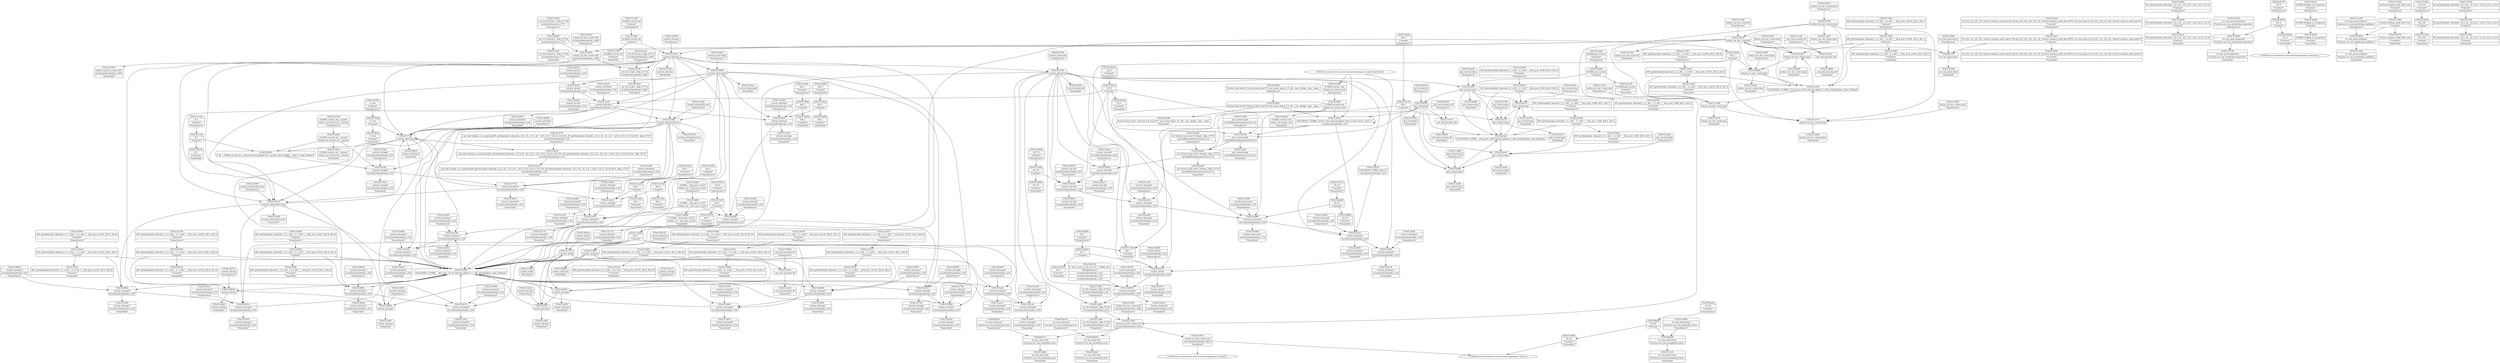 digraph {
	CE0x5118b10 [shape=record,shape=Mrecord,label="{CE0x5118b10|selinux_tun_dev_create:call1|security/selinux/hooks.c,4661|*SummSource*}"]
	CE0x512eb20 [shape=record,shape=Mrecord,label="{CE0x512eb20|get_current:tmp2|*SummSink*}"]
	CE0x51381d0 [shape=record,shape=Mrecord,label="{CE0x51381d0|current_sid:cred|security/selinux/hooks.c,218}"]
	CE0x513ee60 [shape=record,shape=Mrecord,label="{CE0x513ee60|current_sid:tmp22|security/selinux/hooks.c,218|*SummSource*}"]
	CE0x51202b0 [shape=record,shape=Mrecord,label="{CE0x51202b0|0:_i8,_:_GCMR_current_sid.__warned_internal_global_i8_0,_section_.data.unlikely_,_align_1:_elem_0:default:}"]
	CE0x513a890 [shape=record,shape=Mrecord,label="{CE0x513a890|i64_2|*Constant*|*SummSink*}"]
	CE0x5130e10 [shape=record,shape=Mrecord,label="{CE0x5130e10|i8*_getelementptr_inbounds_(_25_x_i8_,_25_x_i8_*_.str3,_i32_0,_i32_0)|*Constant*|*SummSink*}"]
	CE0x511d4e0 [shape=record,shape=Mrecord,label="{CE0x511d4e0|current_sid:tmp2}"]
	CE0x5143570 [shape=record,shape=Mrecord,label="{CE0x5143570|get_current:tmp|*SummSink*}"]
	CE0x51268b0 [shape=record,shape=Mrecord,label="{CE0x51268b0|i32_22|*Constant*|*SummSink*}"]
	CE0x5118880 [shape=record,shape=Mrecord,label="{CE0x5118880|_call_void_mcount()_#3|*SummSink*}"]
	CE0x5158800 [shape=record,shape=Mrecord,label="{CE0x5158800|current_sid:if.end|*SummSink*}"]
	CE0x51391c0 [shape=record,shape=Mrecord,label="{CE0x51391c0|current_sid:tmp14|security/selinux/hooks.c,218|*SummSource*}"]
	"CONST[source:0(mediator),value:2(dynamic)][purpose:{subject}]"
	CE0x513fdb0 [shape=record,shape=Mrecord,label="{CE0x513fdb0|current_sid:sid|security/selinux/hooks.c,220|*SummSource*}"]
	CE0x5138340 [shape=record,shape=Mrecord,label="{CE0x5138340|current_sid:cred|security/selinux/hooks.c,218|*SummSource*}"]
	CE0x511c1f0 [shape=record,shape=Mrecord,label="{CE0x511c1f0|i8_1|*Constant*}"]
	CE0x517b6e0 [shape=record,shape=Mrecord,label="{CE0x517b6e0|i64*_getelementptr_inbounds_(_2_x_i64_,_2_x_i64_*___llvm_gcov_ctr98,_i64_0,_i64_1)|*Constant*|*SummSink*}"]
	CE0x4a180e0 [shape=record,shape=Mrecord,label="{CE0x4a180e0|i32_8|*Constant*|*SummSink*}"]
	CE0x5129c80 [shape=record,shape=Mrecord,label="{CE0x5129c80|selinux_tun_dev_create:tmp2|*SummSource*}"]
	CE0x5138410 [shape=record,shape=Mrecord,label="{CE0x5138410|current_sid:cred|security/selinux/hooks.c,218|*SummSink*}"]
	CE0x6df1110 [shape=record,shape=Mrecord,label="{CE0x6df1110|avc_has_perm:ssid|Function::avc_has_perm&Arg::ssid::}"]
	CE0x5159ae0 [shape=record,shape=Mrecord,label="{CE0x5159ae0|current_sid:do.body|*SummSink*}"]
	CE0x511f460 [shape=record,shape=Mrecord,label="{CE0x511f460|i64_3|*Constant*}"]
	CE0x514a480 [shape=record,shape=Mrecord,label="{CE0x514a480|current_sid:tmp10|security/selinux/hooks.c,218|*SummSource*}"]
	CE0x5122670 [shape=record,shape=Mrecord,label="{CE0x5122670|current_sid:tobool1|security/selinux/hooks.c,218|*SummSink*}"]
	CE0x5125790 [shape=record,shape=Mrecord,label="{CE0x5125790|get_current:tmp1|*SummSource*}"]
	CE0x5139bf0 [shape=record,shape=Mrecord,label="{CE0x5139bf0|current_sid:tmp1|*SummSource*}"]
	CE0x514e480 [shape=record,shape=Mrecord,label="{CE0x514e480|i32_22|*Constant*}"]
	CE0x709a9f0 [shape=record,shape=Mrecord,label="{CE0x709a9f0|i16_49|*Constant*}"]
	CE0x513be90 [shape=record,shape=Mrecord,label="{CE0x513be90|selinux_tun_dev_create:tmp2|*SummSink*}"]
	CE0x5134d00 [shape=record,shape=Mrecord,label="{CE0x5134d00|current_sid:tmp17|security/selinux/hooks.c,218}"]
	CE0x51575e0 [shape=record,shape=Mrecord,label="{CE0x51575e0|current_sid:if.then}"]
	CE0x51198d0 [shape=record,shape=Mrecord,label="{CE0x51198d0|avc_has_perm:requested|Function::avc_has_perm&Arg::requested::}"]
	CE0x5118600 [shape=record,shape=Mrecord,label="{CE0x5118600|_call_void_mcount()_#3|*SummSource*}"]
	CE0x5126f70 [shape=record,shape=Mrecord,label="{CE0x5126f70|current_sid:tmp14|security/selinux/hooks.c,218|*SummSink*}"]
	CE0x51137f0 [shape=record,shape=Mrecord,label="{CE0x51137f0|GLOBAL:current_sid|*Constant*|*SummSink*}"]
	CE0x5113090 [shape=record,shape=Mrecord,label="{CE0x5113090|selinux_tun_dev_create:tmp}"]
	CE0x5157650 [shape=record,shape=Mrecord,label="{CE0x5157650|current_sid:land.lhs.true|*SummSink*}"]
	CE0x5138eb0 [shape=record,shape=Mrecord,label="{CE0x5138eb0|current_sid:tmp13|security/selinux/hooks.c,218|*SummSource*}"]
	CE0x5137fd0 [shape=record,shape=Mrecord,label="{CE0x5137fd0|i32_78|*Constant*}"]
	CE0x5117fd0 [shape=record,shape=Mrecord,label="{CE0x5117fd0|_ret_i32_%tmp24,_!dbg_!27742|security/selinux/hooks.c,220|*SummSource*}"]
	CE0x51270a0 [shape=record,shape=Mrecord,label="{CE0x51270a0|i1_true|*Constant*}"]
	CE0x511a740 [shape=record,shape=Mrecord,label="{CE0x511a740|selinux_tun_dev_create:bb|*SummSink*}"]
	CE0x5118c70 [shape=record,shape=Mrecord,label="{CE0x5118c70|selinux_tun_dev_create:tmp|*SummSink*}"]
	CE0x5119140 [shape=record,shape=Mrecord,label="{CE0x5119140|current_sid:entry}"]
	CE0x5132970 [shape=record,shape=Mrecord,label="{CE0x5132970|current_sid:tmp18|security/selinux/hooks.c,218|*SummSink*}"]
	CE0x5140120 [shape=record,shape=Mrecord,label="{CE0x5140120|0:_i32,_4:_i32,_8:_i32,_12:_i32,_:_CMRE_4,8_|*MultipleSource*|security/selinux/hooks.c,218|security/selinux/hooks.c,218|security/selinux/hooks.c,220}"]
	CE0x5143110 [shape=record,shape=Mrecord,label="{CE0x5143110|i32_1|*Constant*|*SummSink*}"]
	CE0x51192a0 [shape=record,shape=Mrecord,label="{CE0x51192a0|i64_1|*Constant*}"]
	CE0x51224f0 [shape=record,shape=Mrecord,label="{CE0x51224f0|current_sid:tobool1|security/selinux/hooks.c,218|*SummSource*}"]
	CE0x5117a80 [shape=record,shape=Mrecord,label="{CE0x5117a80|selinux_tun_dev_create:bb|*SummSource*}"]
	CE0x51367c0 [shape=record,shape=Mrecord,label="{CE0x51367c0|i64_0|*Constant*|*SummSink*}"]
	CE0x514c440 [shape=record,shape=Mrecord,label="{CE0x514c440|current_sid:tmp11|security/selinux/hooks.c,218|*SummSource*}"]
	CE0x51135e0 [shape=record,shape=Mrecord,label="{CE0x51135e0|selinux_tun_dev_create:tmp|*SummSource*}"]
	CE0x5117ea0 [shape=record,shape=Mrecord,label="{CE0x5117ea0|_call_void_mcount()_#3|*SummSource*}"]
	CE0x5138bf0 [shape=record,shape=Mrecord,label="{CE0x5138bf0|current_sid:tmp15|security/selinux/hooks.c,218}"]
	CE0x511ee40 [shape=record,shape=Mrecord,label="{CE0x511ee40|current_sid:tmp9|security/selinux/hooks.c,218|*SummSource*}"]
	CE0x5143d40 [shape=record,shape=Mrecord,label="{CE0x5143d40|i64*_getelementptr_inbounds_(_2_x_i64_,_2_x_i64_*___llvm_gcov_ctr98,_i64_0,_i64_0)|*Constant*|*SummSource*}"]
	CE0x5126280 [shape=record,shape=Mrecord,label="{CE0x5126280|i8*_getelementptr_inbounds_(_25_x_i8_,_25_x_i8_*_.str3,_i32_0,_i32_0)|*Constant*}"]
	CE0x517ad60 [shape=record,shape=Mrecord,label="{CE0x517ad60|get_current:tmp3|*SummSource*}"]
	CE0x514aa10 [shape=record,shape=Mrecord,label="{CE0x514aa10|get_current:entry|*SummSource*}"]
	CE0x5151af0 [shape=record,shape=Mrecord,label="{CE0x5151af0|_ret_i32_%retval.0,_!dbg_!27728|security/selinux/avc.c,775|*SummSink*}"]
	CE0x518ca70 [shape=record,shape=Mrecord,label="{CE0x518ca70|get_current:tmp}"]
	CE0x511f590 [shape=record,shape=Mrecord,label="{CE0x511f590|i64_3|*Constant*|*SummSource*}"]
	CE0x5147e00 [shape=record,shape=Mrecord,label="{CE0x5147e00|current_sid:do.end|*SummSource*}"]
	CE0x5132bc0 [shape=record,shape=Mrecord,label="{CE0x5132bc0|_call_void_mcount()_#3}"]
	CE0x518cae0 [shape=record,shape=Mrecord,label="{CE0x518cae0|COLLAPSED:_GCMRE___llvm_gcov_ctr98_internal_global_2_x_i64_zeroinitializer:_elem_0:default:}"]
	CE0x5138240 [shape=record,shape=Mrecord,label="{CE0x5138240|COLLAPSED:_GCMRE_current_task_external_global_%struct.task_struct*:_elem_0::|security/selinux/hooks.c,218}"]
	CE0x513a330 [shape=record,shape=Mrecord,label="{CE0x513a330|current_sid:tmp20|security/selinux/hooks.c,218|*SummSource*}"]
	CE0x511aa00 [shape=record,shape=Mrecord,label="{CE0x511aa00|i64*_getelementptr_inbounds_(_2_x_i64_,_2_x_i64_*___llvm_gcov_ctr410,_i64_0,_i64_0)|*Constant*|*SummSink*}"]
	CE0x5151b60 [shape=record,shape=Mrecord,label="{CE0x5151b60|_ret_i32_%retval.0,_!dbg_!27728|security/selinux/avc.c,775|*SummSource*}"]
	CE0x5132ed0 [shape=record,shape=Mrecord,label="{CE0x5132ed0|selinux_tun_dev_create:tmp3|*SummSink*}"]
	CE0x513d340 [shape=record,shape=Mrecord,label="{CE0x513d340|selinux_tun_dev_create:tmp3|*SummSource*}"]
	CE0x512b410 [shape=record,shape=Mrecord,label="{CE0x512b410|current_sid:call|security/selinux/hooks.c,218|*SummSource*}"]
	CE0x515bf80 [shape=record,shape=Mrecord,label="{CE0x515bf80|get_current:tmp3}"]
	CE0x5130da0 [shape=record,shape=Mrecord,label="{CE0x5130da0|i8*_getelementptr_inbounds_(_25_x_i8_,_25_x_i8_*_.str3,_i32_0,_i32_0)|*Constant*|*SummSource*}"]
	CE0x511a3d0 [shape=record,shape=Mrecord,label="{CE0x511a3d0|selinux_tun_dev_create:tmp1|*SummSink*}"]
	CE0x5124aa0 [shape=record,shape=Mrecord,label="{CE0x5124aa0|i64*_getelementptr_inbounds_(_2_x_i64_,_2_x_i64_*___llvm_gcov_ctr98,_i64_0,_i64_1)|*Constant*|*SummSource*}"]
	CE0x513cbc0 [shape=record,shape=Mrecord,label="{CE0x513cbc0|i32_(i32,_i32,_i16,_i32,_%struct.common_audit_data*)*_bitcast_(i32_(i32,_i32,_i16,_i32,_%struct.common_audit_data.495*)*_avc_has_perm_to_i32_(i32,_i32,_i16,_i32,_%struct.common_audit_data*)*)|*Constant*}"]
	CE0x513c8c0 [shape=record,shape=Mrecord,label="{CE0x513c8c0|GLOBAL:current_sid.__warned|Global_var:current_sid.__warned|*SummSink*}"]
	CE0x513b220 [shape=record,shape=Mrecord,label="{CE0x513b220|i32_0|*Constant*|*SummSource*}"]
	CE0x5136610 [shape=record,shape=Mrecord,label="{CE0x5136610|i64_0|*Constant*|*SummSource*}"]
	CE0x5134030 [shape=record,shape=Mrecord,label="{CE0x5134030|current_sid:call4|security/selinux/hooks.c,218}"]
	CE0x511b9b0 [shape=record,shape=Mrecord,label="{CE0x511b9b0|current_sid:tmp12|security/selinux/hooks.c,218|*SummSource*}"]
	CE0x51179d0 [shape=record,shape=Mrecord,label="{CE0x51179d0|i64*_getelementptr_inbounds_(_2_x_i64_,_2_x_i64_*___llvm_gcov_ctr410,_i64_0,_i64_1)|*Constant*|*SummSource*}"]
	CE0x511d080 [shape=record,shape=Mrecord,label="{CE0x511d080|i64*_getelementptr_inbounds_(_2_x_i64_,_2_x_i64_*___llvm_gcov_ctr410,_i64_0,_i64_1)|*Constant*|*SummSink*}"]
	CE0x5145830 [shape=record,shape=Mrecord,label="{CE0x5145830|%struct.task_struct*_(%struct.task_struct**)*_asm_movq_%gs:$_1:P_,$0_,_r,im,_dirflag_,_fpsr_,_flags_}"]
	CE0x5147680 [shape=record,shape=Mrecord,label="{CE0x5147680|current_sid:tmp7|security/selinux/hooks.c,218}"]
	CE0x513a450 [shape=record,shape=Mrecord,label="{CE0x513a450|current_sid:tmp20|security/selinux/hooks.c,218|*SummSink*}"]
	CE0x5120b00 [shape=record,shape=Mrecord,label="{CE0x5120b00|current_sid:do.end|*SummSink*}"]
	CE0x51438f0 [shape=record,shape=Mrecord,label="{CE0x51438f0|GLOBAL:current_task|Global_var:current_task}"]
	CE0x511ec20 [shape=record,shape=Mrecord,label="{CE0x511ec20|i64_5|*Constant*}"]
	CE0x662c750 [shape=record,shape=Mrecord,label="{CE0x662c750|avc_has_perm:entry}"]
	CE0x512b5c0 [shape=record,shape=Mrecord,label="{CE0x512b5c0|i32_0|*Constant*}"]
	CE0x51181e0 [shape=record,shape=Mrecord,label="{CE0x51181e0|selinux_tun_dev_create:bb}"]
	CE0x5144030 [shape=record,shape=Mrecord,label="{CE0x5144030|current_sid:tmp24|security/selinux/hooks.c,220}"]
	CE0x512fcd0 [shape=record,shape=Mrecord,label="{CE0x512fcd0|get_current:tmp4|./arch/x86/include/asm/current.h,14|*SummSink*}"]
	CE0x5131a10 [shape=record,shape=Mrecord,label="{CE0x5131a10|current_sid:tmp2|*SummSource*}"]
	CE0x5144540 [shape=record,shape=Mrecord,label="{CE0x5144540|get_current:bb|*SummSink*}"]
	CE0x5135f90 [shape=record,shape=Mrecord,label="{CE0x5135f90|current_sid:tmp13|security/selinux/hooks.c,218|*SummSink*}"]
	CE0x512ec70 [shape=record,shape=Mrecord,label="{CE0x512ec70|i64_1|*Constant*}"]
	CE0x512a810 [shape=record,shape=Mrecord,label="{CE0x512a810|current_sid:call4|security/selinux/hooks.c,218|*SummSink*}"]
	CE0x5159900 [shape=record,shape=Mrecord,label="{CE0x5159900|current_sid:do.body}"]
	CE0x513d050 [shape=record,shape=Mrecord,label="{CE0x513d050|i64*_getelementptr_inbounds_(_11_x_i64_,_11_x_i64_*___llvm_gcov_ctr125,_i64_0,_i64_6)|*Constant*|*SummSource*}"]
	CE0x514a1f0 [shape=record,shape=Mrecord,label="{CE0x514a1f0|current_sid:tmp9|security/selinux/hooks.c,218|*SummSink*}"]
	CE0x5132aa0 [shape=record,shape=Mrecord,label="{CE0x5132aa0|current_sid:tmp19|security/selinux/hooks.c,218}"]
	CE0x5124ce0 [shape=record,shape=Mrecord,label="{CE0x5124ce0|GLOBAL:lockdep_rcu_suspicious|*Constant*|*SummSource*}"]
	CE0x514ab90 [shape=record,shape=Mrecord,label="{CE0x514ab90|_ret_%struct.task_struct*_%tmp4,_!dbg_!27714|./arch/x86/include/asm/current.h,14|*SummSource*}"]
	CE0x5118340 [shape=record,shape=Mrecord,label="{CE0x5118340|selinux_tun_dev_create:tmp1|*SummSource*}"]
	CE0x5117060 [shape=record,shape=Mrecord,label="{CE0x5117060|%struct.common_audit_data*_null|*Constant*}"]
	CE0x5119e50 [shape=record,shape=Mrecord,label="{CE0x5119e50|i64*_getelementptr_inbounds_(_2_x_i64_,_2_x_i64_*___llvm_gcov_ctr410,_i64_0,_i64_0)|*Constant*}"]
	CE0x5142c30 [shape=record,shape=Mrecord,label="{CE0x5142c30|current_sid:tmp23|security/selinux/hooks.c,218|*SummSink*}"]
	CE0x67d4d50 [shape=record,shape=Mrecord,label="{CE0x67d4d50|avc_has_perm:tsid|Function::avc_has_perm&Arg::tsid::}"]
	CE0x51227a0 [shape=record,shape=Mrecord,label="{CE0x51227a0|i64_4|*Constant*}"]
	CE0x511ba20 [shape=record,shape=Mrecord,label="{CE0x511ba20|current_sid:tmp12|security/selinux/hooks.c,218|*SummSink*}"]
	CE0x5147c60 [shape=record,shape=Mrecord,label="{CE0x5147c60|current_sid:do.end}"]
	CE0x512ac30 [shape=record,shape=Mrecord,label="{CE0x512ac30|GLOBAL:get_current|*Constant*|*SummSink*}"]
	CE0x511c3c0 [shape=record,shape=Mrecord,label="{CE0x511c3c0|i8_1|*Constant*|*SummSource*}"]
	CE0x51507e0 [shape=record,shape=Mrecord,label="{CE0x51507e0|%struct.common_audit_data*_null|*Constant*|*SummSink*}"]
	CE0x511e530 [shape=record,shape=Mrecord,label="{CE0x511e530|i64_4|*Constant*|*SummSink*}"]
	CE0x513f790 [shape=record,shape=Mrecord,label="{CE0x513f790|i1_true|*Constant*|*SummSource*}"]
	CE0x513f9f0 [shape=record,shape=Mrecord,label="{CE0x513f9f0|i64*_getelementptr_inbounds_(_11_x_i64_,_11_x_i64_*___llvm_gcov_ctr125,_i64_0,_i64_8)|*Constant*|*SummSink*}"]
	CE0x5138cd0 [shape=record,shape=Mrecord,label="{CE0x5138cd0|current_sid:tmp15|security/selinux/hooks.c,218|*SummSink*}"]
	CE0x5137e30 [shape=record,shape=Mrecord,label="{CE0x5137e30|i32_218|*Constant*|*SummSink*}"]
	CE0x514e580 [shape=record,shape=Mrecord,label="{CE0x514e580|current_sid:tmp21|security/selinux/hooks.c,218|*SummSink*}"]
	CE0x512b3a0 [shape=record,shape=Mrecord,label="{CE0x512b3a0|current_sid:call|security/selinux/hooks.c,218}"]
	CE0x5138040 [shape=record,shape=Mrecord,label="{CE0x5138040|i32_78|*Constant*|*SummSink*}"]
	CE0x51244d0 [shape=record,shape=Mrecord,label="{CE0x51244d0|GLOBAL:current_sid.__warned|Global_var:current_sid.__warned}"]
	CE0x5143270 [shape=record,shape=Mrecord,label="{CE0x5143270|current_sid:sid|security/selinux/hooks.c,220|*SummSink*}"]
	CE0x5123b60 [shape=record,shape=Mrecord,label="{CE0x5123b60|current_sid:tmp4|security/selinux/hooks.c,218|*SummSource*}"]
	CE0x5146bb0 [shape=record,shape=Mrecord,label="{CE0x5146bb0|i64*_getelementptr_inbounds_(_11_x_i64_,_11_x_i64_*___llvm_gcov_ctr125,_i64_0,_i64_0)|*Constant*}"]
	CE0x511b2c0 [shape=record,shape=Mrecord,label="{CE0x511b2c0|_call_void_mcount()_#3|*SummSink*}"]
	CE0x51459b0 [shape=record,shape=Mrecord,label="{CE0x51459b0|%struct.task_struct*_(%struct.task_struct**)*_asm_movq_%gs:$_1:P_,$0_,_r,im,_dirflag_,_fpsr_,_flags_|*SummSource*}"]
	"CONST[source:0(mediator),value:0(static)][purpose:{operation}]"
	CE0x512aab0 [shape=record,shape=Mrecord,label="{CE0x512aab0|GLOBAL:get_current|*Constant*|*SummSource*}"]
	CE0x5139cc0 [shape=record,shape=Mrecord,label="{CE0x5139cc0|i64*_getelementptr_inbounds_(_11_x_i64_,_11_x_i64_*___llvm_gcov_ctr125,_i64_0,_i64_1)|*Constant*}"]
	CE0x5113530 [shape=record,shape=Mrecord,label="{CE0x5113530|current_sid:entry|*SummSink*}"]
	CE0x5123320 [shape=record,shape=Mrecord,label="{CE0x5123320|current_sid:tmp5|security/selinux/hooks.c,218|*SummSource*}"]
	CE0x5120850 [shape=record,shape=Mrecord,label="{CE0x5120850|current_sid:if.then|*SummSource*}"]
	CE0x5144210 [shape=record,shape=Mrecord,label="{CE0x5144210|current_sid:tmp24|security/selinux/hooks.c,220|*SummSink*}"]
	CE0x5121ea0 [shape=record,shape=Mrecord,label="{CE0x5121ea0|current_sid:tobool|security/selinux/hooks.c,218}"]
	CE0x5133280 [shape=record,shape=Mrecord,label="{CE0x5133280|_ret_i32_%tmp24,_!dbg_!27742|security/selinux/hooks.c,220|*SummSink*}"]
	CE0x512ece0 [shape=record,shape=Mrecord,label="{CE0x512ece0|get_current:tmp1}"]
	CE0x51368f0 [shape=record,shape=Mrecord,label="{CE0x51368f0|GLOBAL:__llvm_gcov_ctr125|Global_var:__llvm_gcov_ctr125}"]
	CE0x5153f80 [shape=record,shape=Mrecord,label="{CE0x5153f80|i16_49|*Constant*|*SummSink*}"]
	CE0x511de70 [shape=record,shape=Mrecord,label="{CE0x511de70|i64*_getelementptr_inbounds_(_11_x_i64_,_11_x_i64_*___llvm_gcov_ctr125,_i64_0,_i64_9)|*Constant*}"]
	CE0x5123a80 [shape=record,shape=Mrecord,label="{CE0x5123a80|i64_3|*Constant*|*SummSink*}"]
	CE0x517add0 [shape=record,shape=Mrecord,label="{CE0x517add0|get_current:tmp3|*SummSink*}"]
	CE0x5152c90 [shape=record,shape=Mrecord,label="{CE0x5152c90|_ret_i32_%call1,_!dbg_!27714|security/selinux/hooks.c,4661}"]
	CE0x5116340 [shape=record,shape=Mrecord,label="{CE0x5116340|selinux_tun_dev_create:entry}"]
	CE0x51350e0 [shape=record,shape=Mrecord,label="{CE0x51350e0|current_sid:tmp17|security/selinux/hooks.c,218|*SummSink*}"]
	CE0x5121710 [shape=record,shape=Mrecord,label="{CE0x5121710|current_sid:tmp5|security/selinux/hooks.c,218|*SummSink*}"]
	CE0x5133c80 [shape=record,shape=Mrecord,label="{CE0x5133c80|current_sid:tmp12|security/selinux/hooks.c,218}"]
	CE0x511ce70 [shape=record,shape=Mrecord,label="{CE0x511ce70|selinux_tun_dev_create:tmp1}"]
	CE0x5136570 [shape=record,shape=Mrecord,label="{CE0x5136570|selinux_tun_dev_create:entry|*SummSource*}"]
	CE0x511ea60 [shape=record,shape=Mrecord,label="{CE0x511ea60|current_sid:land.lhs.true|*SummSource*}"]
	CE0x511e400 [shape=record,shape=Mrecord,label="{CE0x511e400|i64_4|*Constant*|*SummSource*}"]
	CE0x67d4e30 [shape=record,shape=Mrecord,label="{CE0x67d4e30|avc_has_perm:tsid|Function::avc_has_perm&Arg::tsid::|*SummSource*}"]
	CE0x514c110 [shape=record,shape=Mrecord,label="{CE0x514c110|current_sid:tmp10|security/selinux/hooks.c,218|*SummSink*}"]
	CE0x511ef10 [shape=record,shape=Mrecord,label="{CE0x511ef10|current_sid:tmp10|security/selinux/hooks.c,218}"]
	CE0x5136490 [shape=record,shape=Mrecord,label="{CE0x5136490|current_sid:tmp16|security/selinux/hooks.c,218|*SummSource*}"]
	CE0x5139b20 [shape=record,shape=Mrecord,label="{CE0x5139b20|current_sid:tmp1}"]
	CE0x5134440 [shape=record,shape=Mrecord,label="{CE0x5134440|GLOBAL:get_current|*Constant*}"]
	CE0x5115f80 [shape=record,shape=Mrecord,label="{CE0x5115f80|GLOBAL:current_sid|*Constant*}"]
	CE0x5158730 [shape=record,shape=Mrecord,label="{CE0x5158730|current_sid:if.end|*SummSource*}"]
	CE0x511b8a0 [shape=record,shape=Mrecord,label="{CE0x511b8a0|current_sid:tmp11|security/selinux/hooks.c,218|*SummSink*}"]
	CE0x5132190 [shape=record,shape=Mrecord,label="{CE0x5132190|i64*_getelementptr_inbounds_(_11_x_i64_,_11_x_i64_*___llvm_gcov_ctr125,_i64_0,_i64_0)|*Constant*|*SummSource*}"]
	CE0x5123af0 [shape=record,shape=Mrecord,label="{CE0x5123af0|i64_0|*Constant*}"]
	CE0x513bdb0 [shape=record,shape=Mrecord,label="{CE0x513bdb0|i64*_getelementptr_inbounds_(_11_x_i64_,_11_x_i64_*___llvm_gcov_ctr125,_i64_0,_i64_10)|*Constant*|*SummSource*}"]
	CE0x5113240 [shape=record,shape=Mrecord,label="{CE0x5113240|selinux_tun_dev_create:call|security/selinux/hooks.c,4652}"]
	CE0x512ea40 [shape=record,shape=Mrecord,label="{CE0x512ea40|get_current:tmp2}"]
	"CONST[source:0(mediator),value:2(dynamic)][purpose:{object}]"
	CE0x5159a40 [shape=record,shape=Mrecord,label="{CE0x5159a40|current_sid:do.body|*SummSource*}"]
	CE0x5114cb0 [shape=record,shape=Mrecord,label="{CE0x5114cb0|selinux_tun_dev_create:tmp2}"]
	CE0x5119610 [shape=record,shape=Mrecord,label="{CE0x5119610|selinux_tun_dev_create:call|security/selinux/hooks.c,4652|*SummSink*}"]
	CE0x5138c60 [shape=record,shape=Mrecord,label="{CE0x5138c60|current_sid:tmp15|security/selinux/hooks.c,218|*SummSource*}"]
	CE0x5127620 [shape=record,shape=Mrecord,label="{CE0x5127620|current_sid:tmp8|security/selinux/hooks.c,218|*SummSink*}"]
	CE0x513c9f0 [shape=record,shape=Mrecord,label="{CE0x513c9f0|current_sid:tmp8|security/selinux/hooks.c,218}"]
	CE0x514ada0 [shape=record,shape=Mrecord,label="{CE0x514ada0|_ret_%struct.task_struct*_%tmp4,_!dbg_!27714|./arch/x86/include/asm/current.h,14}"]
	CE0x4a18150 [shape=record,shape=Mrecord,label="{CE0x4a18150|i32_8|*Constant*|*SummSource*}"]
	CE0x5123c00 [shape=record,shape=Mrecord,label="{CE0x5123c00|current_sid:tmp4|security/selinux/hooks.c,218|*SummSink*}"]
	CE0x5144670 [shape=record,shape=Mrecord,label="{CE0x5144670|i64*_getelementptr_inbounds_(_2_x_i64_,_2_x_i64_*___llvm_gcov_ctr98,_i64_0,_i64_0)|*Constant*}"]
	CE0x5157570 [shape=record,shape=Mrecord,label="{CE0x5157570|current_sid:bb}"]
	CE0x513b9d0 [shape=record,shape=Mrecord,label="{CE0x513b9d0|i64*_getelementptr_inbounds_(_11_x_i64_,_11_x_i64_*___llvm_gcov_ctr125,_i64_0,_i64_10)|*Constant*}"]
	CE0x5127350 [shape=record,shape=Mrecord,label="{CE0x5127350|selinux_tun_dev_create:call1|security/selinux/hooks.c,4661|*SummSink*}"]
	CE0x513f8c0 [shape=record,shape=Mrecord,label="{CE0x513f8c0|i1_true|*Constant*|*SummSink*}"]
	CE0x5146280 [shape=record,shape=Mrecord,label="{CE0x5146280|current_sid:tmp6|security/selinux/hooks.c,218|*SummSource*}"]
	CE0x51552a0 [shape=record,shape=Mrecord,label="{CE0x51552a0|_ret_i32_%call1,_!dbg_!27714|security/selinux/hooks.c,4661|*SummSink*}"]
	CE0x5127e40 [shape=record,shape=Mrecord,label="{CE0x5127e40|i8*_getelementptr_inbounds_(_45_x_i8_,_45_x_i8_*_.str12,_i32_0,_i32_0)|*Constant*}"]
	CE0x511fa20 [shape=record,shape=Mrecord,label="{CE0x511fa20|current_sid:tobool|security/selinux/hooks.c,218|*SummSource*}"]
	CE0x513c740 [shape=record,shape=Mrecord,label="{CE0x513c740|GLOBAL:current_sid.__warned|Global_var:current_sid.__warned|*SummSource*}"]
	CE0x64f9c20 [shape=record,shape=Mrecord,label="{CE0x64f9c20|avc_has_perm:ssid|Function::avc_has_perm&Arg::ssid::|*SummSource*}"]
	CE0x5124e50 [shape=record,shape=Mrecord,label="{CE0x5124e50|i32_218|*Constant*}"]
	CE0x5127f20 [shape=record,shape=Mrecord,label="{CE0x5127f20|i8*_getelementptr_inbounds_(_45_x_i8_,_45_x_i8_*_.str12,_i32_0,_i32_0)|*Constant*|*SummSink*}"]
	CE0x5125c00 [shape=record,shape=Mrecord,label="{CE0x5125c00|i64*_getelementptr_inbounds_(_2_x_i64_,_2_x_i64_*___llvm_gcov_ctr98,_i64_0,_i64_1)|*Constant*}"]
	CE0x51406f0 [shape=record,shape=Mrecord,label="{CE0x51406f0|_call_void_mcount()_#3|*SummSink*}"]
	CE0x5126730 [shape=record,shape=Mrecord,label="{CE0x5126730|i32_22|*Constant*|*SummSource*}"]
	CE0x5121d40 [shape=record,shape=Mrecord,label="{CE0x5121d40|avc_has_perm:entry|*SummSource*}"]
	CE0x5145a90 [shape=record,shape=Mrecord,label="{CE0x5145a90|%struct.task_struct*_(%struct.task_struct**)*_asm_movq_%gs:$_1:P_,$0_,_r,im,_dirflag_,_fpsr_,_flags_|*SummSink*}"]
	CE0x709aa60 [shape=record,shape=Mrecord,label="{CE0x709aa60|avc_has_perm:tclass|Function::avc_has_perm&Arg::tclass::}"]
	CE0x5136000 [shape=record,shape=Mrecord,label="{CE0x5136000|current_sid:tmp13|security/selinux/hooks.c,218}"]
	CE0x513b3a0 [shape=record,shape=Mrecord,label="{CE0x513b3a0|i32_0|*Constant*|*SummSink*}"]
	CE0x512eab0 [shape=record,shape=Mrecord,label="{CE0x512eab0|get_current:tmp2|*SummSource*}"]
	CE0x5127720 [shape=record,shape=Mrecord,label="{CE0x5127720|current_sid:tobool1|security/selinux/hooks.c,218}"]
	CE0x5147790 [shape=record,shape=Mrecord,label="{CE0x5147790|current_sid:tmp7|security/selinux/hooks.c,218|*SummSource*}"]
	CE0x51274b0 [shape=record,shape=Mrecord,label="{CE0x51274b0|current_sid:tmp8|security/selinux/hooks.c,218|*SummSource*}"]
	CE0x5135cf0 [shape=record,shape=Mrecord,label="{CE0x5135cf0|i64*_getelementptr_inbounds_(_11_x_i64_,_11_x_i64_*___llvm_gcov_ctr125,_i64_0,_i64_6)|*Constant*|*SummSink*}"]
	CE0x511c0c0 [shape=record,shape=Mrecord,label="{CE0x511c0c0|current_sid:tmp16|security/selinux/hooks.c,218|*SummSink*}"]
	CE0x51380b0 [shape=record,shape=Mrecord,label="{CE0x51380b0|i32_78|*Constant*|*SummSource*}"]
	CE0x5119980 [shape=record,shape=Mrecord,label="{CE0x5119980|avc_has_perm:tclass|Function::avc_has_perm&Arg::tclass::|*SummSource*}"]
	CE0x5136980 [shape=record,shape=Mrecord,label="{CE0x5136980|GLOBAL:__llvm_gcov_ctr125|Global_var:__llvm_gcov_ctr125|*SummSink*}"]
	CE0x517b7d0 [shape=record,shape=Mrecord,label="{CE0x517b7d0|get_current:tmp4|./arch/x86/include/asm/current.h,14|*SummSource*}"]
	CE0x4a18070 [shape=record,shape=Mrecord,label="{CE0x4a18070|i32_8|*Constant*}"]
	CE0x5125370 [shape=record,shape=Mrecord,label="{CE0x5125370|get_current:tmp1|*SummSink*}"]
	CE0x51342c0 [shape=record,shape=Mrecord,label="{CE0x51342c0|current_sid:call4|security/selinux/hooks.c,218|*SummSource*}"]
	CE0x51439f0 [shape=record,shape=Mrecord,label="{CE0x51439f0|GLOBAL:current_task|Global_var:current_task|*SummSource*}"]
	CE0x514ae40 [shape=record,shape=Mrecord,label="{CE0x514ae40|_ret_%struct.task_struct*_%tmp4,_!dbg_!27714|./arch/x86/include/asm/current.h,14|*SummSink*}"]
	CE0x511b0c0 [shape=record,shape=Mrecord,label="{CE0x511b0c0|_call_void_mcount()_#3}"]
	CE0x5120c10 [shape=record,shape=Mrecord,label="{CE0x5120c10|current_sid:land.lhs.true2}"]
	"CONST[source:2(external),value:2(dynamic)][purpose:{subject}][SrcIdx:0]"
	CE0x5139010 [shape=record,shape=Mrecord,label="{CE0x5139010|current_sid:tmp14|security/selinux/hooks.c,218}"]
	CE0x5142da0 [shape=record,shape=Mrecord,label="{CE0x5142da0|i32_1|*Constant*}"]
	CE0x5125510 [shape=record,shape=Mrecord,label="{CE0x5125510|current_sid:tmp|*SummSource*}"]
	CE0x5156430 [shape=record,shape=Mrecord,label="{CE0x5156430|current_sid:bb|*SummSource*}"]
	CE0x5143350 [shape=record,shape=Mrecord,label="{CE0x5143350|current_sid:sid|security/selinux/hooks.c,220}"]
	CE0x5144120 [shape=record,shape=Mrecord,label="{CE0x5144120|current_sid:tmp24|security/selinux/hooks.c,220|*SummSource*}"]
	CE0x512adc0 [shape=record,shape=Mrecord,label="{CE0x512adc0|get_current:entry}"]
	CE0x5112dd0 [shape=record,shape=Mrecord,label="{CE0x5112dd0|GLOBAL:__llvm_gcov_ctr125|Global_var:__llvm_gcov_ctr125|*SummSource*}"]
	CE0x5135070 [shape=record,shape=Mrecord,label="{CE0x5135070|current_sid:tmp17|security/selinux/hooks.c,218|*SummSource*}"]
	CE0x511ed30 [shape=record,shape=Mrecord,label="{CE0x511ed30|current_sid:tmp9|security/selinux/hooks.c,218}"]
	CE0x511add0 [shape=record,shape=Mrecord,label="{CE0x511add0|current_sid:tmp|*SummSink*}"]
	CE0x51186b0 [shape=record,shape=Mrecord,label="{CE0x51186b0|avc_has_perm:ssid|Function::avc_has_perm&Arg::ssid::|*SummSink*}"]
	CE0x5122910 [shape=record,shape=Mrecord,label="{CE0x5122910|i32_(i32,_i32,_i16,_i32,_%struct.common_audit_data*)*_bitcast_(i32_(i32,_i32,_i16,_i32,_%struct.common_audit_data.495*)*_avc_has_perm_to_i32_(i32,_i32,_i16,_i32,_%struct.common_audit_data*)*)|*Constant*|*SummSink*}"]
	CE0x5113950 [shape=record,shape=Mrecord,label="{CE0x5113950|i64*_getelementptr_inbounds_(_2_x_i64_,_2_x_i64_*___llvm_gcov_ctr410,_i64_0,_i64_1)|*Constant*}"]
	CE0x5117140 [shape=record,shape=Mrecord,label="{CE0x5117140|avc_has_perm:requested|Function::avc_has_perm&Arg::requested::|*SummSink*}"]
	CE0x5136270 [shape=record,shape=Mrecord,label="{CE0x5136270|current_sid:tmp16|security/selinux/hooks.c,218}"]
	CE0x5113320 [shape=record,shape=Mrecord,label="{CE0x5113320|GLOBAL:current_sid|*Constant*|*SummSource*}"]
	CE0x513e8f0 [shape=record,shape=Mrecord,label="{CE0x513e8f0|current_sid:security|security/selinux/hooks.c,218|*SummSource*}"]
	CE0x5125930 [shape=record,shape=Mrecord,label="{CE0x5125930|selinux_tun_dev_create:call1|security/selinux/hooks.c,4661}"]
	CE0x518c0e0 [shape=record,shape=Mrecord,label="{CE0x518c0e0|i64*_getelementptr_inbounds_(_2_x_i64_,_2_x_i64_*___llvm_gcov_ctr98,_i64_0,_i64_0)|*Constant*|*SummSink*}"]
	CE0x512b290 [shape=record,shape=Mrecord,label="{CE0x512b290|current_sid:entry|*SummSource*}"]
	CE0x51327f0 [shape=record,shape=Mrecord,label="{CE0x51327f0|current_sid:tmp18|security/selinux/hooks.c,218|*SummSource*}"]
	CE0x5124bb0 [shape=record,shape=Mrecord,label="{CE0x5124bb0|GLOBAL:lockdep_rcu_suspicious|*Constant*}"]
	CE0x5140790 [shape=record,shape=Mrecord,label="{CE0x5140790|get_current:tmp4|./arch/x86/include/asm/current.h,14}"]
	CE0x5146210 [shape=record,shape=Mrecord,label="{CE0x5146210|current_sid:tmp6|security/selinux/hooks.c,218}"]
	CE0x51208c0 [shape=record,shape=Mrecord,label="{CE0x51208c0|current_sid:if.then|*SummSink*}"]
	CE0x513a150 [shape=record,shape=Mrecord,label="{CE0x513a150|i64*_getelementptr_inbounds_(_11_x_i64_,_11_x_i64_*___llvm_gcov_ctr125,_i64_0,_i64_10)|*Constant*|*SummSink*}"]
	CE0x5133060 [shape=record,shape=Mrecord,label="{CE0x5133060|current_sid:land.lhs.true}"]
	CE0x514e350 [shape=record,shape=Mrecord,label="{CE0x514e350|current_sid:tmp21|security/selinux/hooks.c,218|*SummSource*}"]
	CE0x5123f40 [shape=record,shape=Mrecord,label="{CE0x5123f40|current_sid:tmp1|*SummSink*}"]
	CE0x5127860 [shape=record,shape=Mrecord,label="{CE0x5127860|avc_has_perm:entry|*SummSink*}"]
	CE0x513ece0 [shape=record,shape=Mrecord,label="{CE0x513ece0|current_sid:tmp22|security/selinux/hooks.c,218}"]
	CE0x51508e0 [shape=record,shape=Mrecord,label="{CE0x51508e0|_ret_i32_%retval.0,_!dbg_!27728|security/selinux/avc.c,775}"]
	CE0x5131d20 [shape=record,shape=Mrecord,label="{CE0x5131d20|current_sid:tmp3|*SummSource*}"]
	CE0x513f2f0 [shape=record,shape=Mrecord,label="{CE0x513f2f0|current_sid:tmp23|security/selinux/hooks.c,218|*SummSource*}"]
	CE0x67d4dc0 [shape=record,shape=Mrecord,label="{CE0x67d4dc0|avc_has_perm:tsid|Function::avc_has_perm&Arg::tsid::|*SummSink*}"]
	CE0x511bb30 [shape=record,shape=Mrecord,label="{CE0x511bb30|i64*_getelementptr_inbounds_(_11_x_i64_,_11_x_i64_*___llvm_gcov_ctr125,_i64_0,_i64_6)|*Constant*}"]
	CE0x512b480 [shape=record,shape=Mrecord,label="{CE0x512b480|current_sid:call|security/selinux/hooks.c,218|*SummSink*}"]
	CE0x51405f0 [shape=record,shape=Mrecord,label="{CE0x51405f0|_call_void_mcount()_#3|*SummSource*}"]
	CE0x513e990 [shape=record,shape=Mrecord,label="{CE0x513e990|current_sid:security|security/selinux/hooks.c,218|*SummSink*}"]
	CE0x5146a20 [shape=record,shape=Mrecord,label="{CE0x5146a20|i64*_getelementptr_inbounds_(_11_x_i64_,_11_x_i64_*___llvm_gcov_ctr125,_i64_0,_i64_0)|*Constant*|*SummSink*}"]
	CE0x5127eb0 [shape=record,shape=Mrecord,label="{CE0x5127eb0|i8*_getelementptr_inbounds_(_45_x_i8_,_45_x_i8_*_.str12,_i32_0,_i32_0)|*Constant*|*SummSource*}"]
	CE0x5151a80 [shape=record,shape=Mrecord,label="{CE0x5151a80|avc_has_perm:auditdata|Function::avc_has_perm&Arg::auditdata::|*SummSource*}"]
	CE0x511ad60 [shape=record,shape=Mrecord,label="{CE0x511ad60|i64_1|*Constant*}"]
	CE0x5134c90 [shape=record,shape=Mrecord,label="{CE0x5134c90|i64*_getelementptr_inbounds_(_11_x_i64_,_11_x_i64_*___llvm_gcov_ctr125,_i64_0,_i64_9)|*Constant*|*SummSink*}"]
	CE0x511f520 [shape=record,shape=Mrecord,label="{CE0x511f520|current_sid:tmp4|security/selinux/hooks.c,218}"]
	CE0x511c840 [shape=record,shape=Mrecord,label="{CE0x511c840|current_sid:if.end}"]
	CE0x709aad0 [shape=record,shape=Mrecord,label="{CE0x709aad0|i16_49|*Constant*|*SummSource*}"]
	CE0x5113690 [shape=record,shape=Mrecord,label="{CE0x5113690|current_sid:bb|*SummSink*}"]
	CE0x511eda0 [shape=record,shape=Mrecord,label="{CE0x511eda0|i64_5|*Constant*|*SummSink*}"]
	CE0x5122150 [shape=record,shape=Mrecord,label="{CE0x5122150|_call_void_lockdep_rcu_suspicious(i8*_getelementptr_inbounds_(_25_x_i8_,_25_x_i8_*_.str3,_i32_0,_i32_0),_i32_218,_i8*_getelementptr_inbounds_(_45_x_i8_,_45_x_i8_*_.str12,_i32_0,_i32_0))_#10,_!dbg_!27727|security/selinux/hooks.c,218|*SummSource*}"]
	CE0x511afb0 [shape=record,shape=Mrecord,label="{CE0x511afb0|current_sid:tmp3|*SummSink*}"]
	CE0x5150950 [shape=record,shape=Mrecord,label="{CE0x5150950|avc_has_perm:auditdata|Function::avc_has_perm&Arg::auditdata::}"]
	CE0x514ab00 [shape=record,shape=Mrecord,label="{CE0x514ab00|get_current:entry|*SummSink*}"]
	CE0x513bb00 [shape=record,shape=Mrecord,label="{CE0x513bb00|current_sid:tmp19|security/selinux/hooks.c,218|*SummSource*}"]
	CE0x5126150 [shape=record,shape=Mrecord,label="{CE0x5126150|i8_1|*Constant*|*SummSink*}"]
	CE0x51320a0 [shape=record,shape=Mrecord,label="{CE0x51320a0|current_sid:land.lhs.true2|*SummSink*}"]
	CE0x513a820 [shape=record,shape=Mrecord,label="{CE0x513a820|i64_2|*Constant*|*SummSource*}"]
	CE0x5131b70 [shape=record,shape=Mrecord,label="{CE0x5131b70|current_sid:tmp3}"]
	CE0x5151bd0 [shape=record,shape=Mrecord,label="{CE0x5151bd0|avc_has_perm:auditdata|Function::avc_has_perm&Arg::auditdata::|*SummSink*}"]
	CE0x514c240 [shape=record,shape=Mrecord,label="{CE0x514c240|current_sid:tmp11|security/selinux/hooks.c,218}"]
	CE0x513efd0 [shape=record,shape=Mrecord,label="{CE0x513efd0|current_sid:tmp23|security/selinux/hooks.c,218}"]
	CE0x5146b10 [shape=record,shape=Mrecord,label="{CE0x5146b10|current_sid:tmp}"]
	CE0x5125580 [shape=record,shape=Mrecord,label="{CE0x5125580|COLLAPSED:_GCMRE___llvm_gcov_ctr125_internal_global_11_x_i64_zeroinitializer:_elem_0:default:}"]
	CE0x5132600 [shape=record,shape=Mrecord,label="{CE0x5132600|current_sid:tmp18|security/selinux/hooks.c,218}"]
	CE0x5119ae0 [shape=record,shape=Mrecord,label="{CE0x5119ae0|i64_1|*Constant*|*SummSource*}"]
	CE0x511a530 [shape=record,shape=Mrecord,label="{CE0x511a530|COLLAPSED:_GCMRE___llvm_gcov_ctr410_internal_global_2_x_i64_zeroinitializer:_elem_0:default:}"]
	CE0x514e1d0 [shape=record,shape=Mrecord,label="{CE0x514e1d0|current_sid:tmp21|security/selinux/hooks.c,218}"]
	CE0x511d470 [shape=record,shape=Mrecord,label="{CE0x511d470|current_sid:tmp2|*SummSink*}"]
	CE0x5138a40 [shape=record,shape=Mrecord,label="{CE0x5138a40|i64*_getelementptr_inbounds_(_11_x_i64_,_11_x_i64_*___llvm_gcov_ctr125,_i64_0,_i64_8)|*Constant*}"]
	CE0x5117450 [shape=record,shape=Mrecord,label="{CE0x5117450|i64_1|*Constant*|*SummSink*}"]
	CE0x5143a80 [shape=record,shape=Mrecord,label="{CE0x5143a80|GLOBAL:current_task|Global_var:current_task|*SummSink*}"]
	CE0x51220e0 [shape=record,shape=Mrecord,label="{CE0x51220e0|_call_void_lockdep_rcu_suspicious(i8*_getelementptr_inbounds_(_25_x_i8_,_25_x_i8_*_.str3,_i32_0,_i32_0),_i32_218,_i8*_getelementptr_inbounds_(_45_x_i8_,_45_x_i8_*_.str12,_i32_0,_i32_0))_#10,_!dbg_!27727|security/selinux/hooks.c,218}"]
	CE0x5126a70 [shape=record,shape=Mrecord,label="{CE0x5126a70|COLLAPSED:_CMRE:_elem_0::|security/selinux/hooks.c,218}"]
	CE0x5124120 [shape=record,shape=Mrecord,label="{CE0x5124120|i64*_getelementptr_inbounds_(_11_x_i64_,_11_x_i64_*___llvm_gcov_ctr125,_i64_0,_i64_1)|*Constant*|*SummSource*}"]
	CE0x51243a0 [shape=record,shape=Mrecord,label="{CE0x51243a0|current_sid:tmp7|security/selinux/hooks.c,218|*SummSink*}"]
	CE0x5132000 [shape=record,shape=Mrecord,label="{CE0x5132000|current_sid:land.lhs.true2|*SummSource*}"]
	CE0x518cc80 [shape=record,shape=Mrecord,label="{CE0x518cc80|get_current:tmp|*SummSource*}"]
	CE0x51443c0 [shape=record,shape=Mrecord,label="{CE0x51443c0|get_current:bb|*SummSource*}"]
	CE0x51221c0 [shape=record,shape=Mrecord,label="{CE0x51221c0|_call_void_lockdep_rcu_suspicious(i8*_getelementptr_inbounds_(_25_x_i8_,_25_x_i8_*_.str3,_i32_0,_i32_0),_i32_218,_i8*_getelementptr_inbounds_(_45_x_i8_,_45_x_i8_*_.str12,_i32_0,_i32_0))_#10,_!dbg_!27727|security/selinux/hooks.c,218|*SummSink*}"]
	CE0x511e070 [shape=record,shape=Mrecord,label="{CE0x511e070|i64*_getelementptr_inbounds_(_11_x_i64_,_11_x_i64_*___llvm_gcov_ctr125,_i64_0,_i64_9)|*Constant*|*SummSource*}"]
	CE0x5147500 [shape=record,shape=Mrecord,label="{CE0x5147500|current_sid:tmp6|security/selinux/hooks.c,218|*SummSink*}"]
	CE0x51170d0 [shape=record,shape=Mrecord,label="{CE0x51170d0|%struct.common_audit_data*_null|*Constant*|*SummSource*}"]
	CE0x513f0d0 [shape=record,shape=Mrecord,label="{CE0x513f0d0|current_sid:tmp22|security/selinux/hooks.c,218|*SummSink*}"]
	CE0x513a1c0 [shape=record,shape=Mrecord,label="{CE0x513a1c0|current_sid:tmp19|security/selinux/hooks.c,218|*SummSink*}"]
	CE0x51551e0 [shape=record,shape=Mrecord,label="{CE0x51551e0|_ret_i32_%call1,_!dbg_!27714|security/selinux/hooks.c,4661|*SummSource*}"]
	CE0x5129a80 [shape=record,shape=Mrecord,label="{CE0x5129a80|i64*_getelementptr_inbounds_(_11_x_i64_,_11_x_i64_*___llvm_gcov_ctr125,_i64_0,_i64_8)|*Constant*|*SummSource*}"]
	CE0x511d290 [shape=record,shape=Mrecord,label="{CE0x511d290|i64*_getelementptr_inbounds_(_11_x_i64_,_11_x_i64_*___llvm_gcov_ctr125,_i64_0,_i64_1)|*Constant*|*SummSink*}"]
	CE0x511fb30 [shape=record,shape=Mrecord,label="{CE0x511fb30|current_sid:tobool|security/selinux/hooks.c,218|*SummSink*}"]
	CE0x5125f80 [shape=record,shape=Mrecord,label="{CE0x5125f80|selinux_tun_dev_create:call|security/selinux/hooks.c,4652|*SummSource*}"]
	CE0x511ec90 [shape=record,shape=Mrecord,label="{CE0x511ec90|i64_5|*Constant*|*SummSource*}"]
	CE0x5113cc0 [shape=record,shape=Mrecord,label="{CE0x5113cc0|avc_has_perm:tclass|Function::avc_has_perm&Arg::tclass::|*SummSink*}"]
	CE0x513cb50 [shape=record,shape=Mrecord,label="{CE0x513cb50|i32_(i32,_i32,_i16,_i32,_%struct.common_audit_data*)*_bitcast_(i32_(i32,_i32,_i16,_i32,_%struct.common_audit_data.495*)*_avc_has_perm_to_i32_(i32,_i32,_i16,_i32,_%struct.common_audit_data*)*)|*Constant*|*SummSource*}"]
	CE0x51403b0 [shape=record,shape=Mrecord,label="{CE0x51403b0|get_current:bb}"]
	CE0x511fac0 [shape=record,shape=Mrecord,label="{CE0x511fac0|i64_2|*Constant*}"]
	CE0x5139490 [shape=record,shape=Mrecord,label="{CE0x5139490|selinux_tun_dev_create:tmp3}"]
	CE0x511a950 [shape=record,shape=Mrecord,label="{CE0x511a950|_ret_i32_%tmp24,_!dbg_!27742|security/selinux/hooks.c,220}"]
	CE0x5142f90 [shape=record,shape=Mrecord,label="{CE0x5142f90|i32_1|*Constant*|*SummSource*}"]
	CE0x5137a80 [shape=record,shape=Mrecord,label="{CE0x5137a80|i32_218|*Constant*|*SummSource*}"]
	CE0x513e880 [shape=record,shape=Mrecord,label="{CE0x513e880|current_sid:security|security/selinux/hooks.c,218}"]
	CE0x5119a30 [shape=record,shape=Mrecord,label="{CE0x5119a30|avc_has_perm:requested|Function::avc_has_perm&Arg::requested::|*SummSource*}"]
	CE0x5117500 [shape=record,shape=Mrecord,label="{CE0x5117500|i64*_getelementptr_inbounds_(_2_x_i64_,_2_x_i64_*___llvm_gcov_ctr410,_i64_0,_i64_0)|*Constant*|*SummSource*}"]
	CE0x517ae70 [shape=record,shape=Mrecord,label="{CE0x517ae70|_call_void_mcount()_#3}"]
	CE0x511cd10 [shape=record,shape=Mrecord,label="{CE0x511cd10|selinux_tun_dev_create:entry|*SummSink*}"]
	CE0x513a900 [shape=record,shape=Mrecord,label="{CE0x513a900|current_sid:tmp5|security/selinux/hooks.c,218}"]
	CE0x513a230 [shape=record,shape=Mrecord,label="{CE0x513a230|current_sid:tmp20|security/selinux/hooks.c,218}"]
	CE0x5124d50 [shape=record,shape=Mrecord,label="{CE0x5124d50|GLOBAL:lockdep_rcu_suspicious|*Constant*|*SummSink*}"]
	CE0x517b7d0 -> CE0x5140790
	CE0x51575e0 -> CE0x5125580
	CE0x5133060 -> CE0x5133c80
	CE0x5125930 -> CE0x5127350
	CE0x511f520 -> CE0x513a900
	CE0x5119a30 -> CE0x51198d0
	CE0x511ad60 -> CE0x5132600
	CE0x5113950 -> CE0x511a530
	CE0x5125c00 -> CE0x512ea40
	CE0x51181e0 -> CE0x5139490
	CE0x51438f0 -> CE0x5143a80
	CE0x5145830 -> CE0x5138240
	CE0x513c740 -> CE0x51244d0
	CE0x51181e0 -> CE0x662c750
	CE0x5132600 -> CE0x5125580
	CE0x511ce70 -> CE0x511a3d0
	CE0x5117a80 -> CE0x51181e0
	CE0x5142da0 -> CE0x5143110
	CE0x51181e0 -> CE0x5114cb0
	CE0x5133060 -> CE0x5157650
	CE0x5134440 -> CE0x512ac30
	CE0x513a230 -> CE0x513a450
	CE0x5125580 -> CE0x5146210
	CE0x5118b10 -> CE0x5125930
	CE0x4a18070 -> CE0x4a180e0
	CE0x51508e0 -> CE0x5125930
	CE0x5129c80 -> CE0x5114cb0
	CE0x5158730 -> CE0x511c840
	CE0x51244d0 -> CE0x513c8c0
	CE0x51575e0 -> CE0x51220e0
	CE0x511b9b0 -> CE0x5133c80
	CE0x511ed30 -> CE0x511ef10
	CE0x5123af0 -> CE0x511ef10
	CE0x5119140 -> CE0x5120c10
	CE0x512b5c0 -> CE0x5121ea0
	CE0x5133060 -> CE0x5125580
	CE0x5147e00 -> CE0x5147c60
	CE0x51227a0 -> CE0x511ed30
	CE0x51244d0 -> CE0x51202b0
	CE0x513c9f0 -> CE0x5127720
	CE0x5139cc0 -> CE0x511d4e0
	CE0x511de70 -> CE0x5134c90
	CE0x5132600 -> CE0x5132970
	CE0x5159900 -> CE0x5147680
	CE0x5147680 -> CE0x51243a0
	CE0x511f520 -> CE0x5123c00
	CE0x51575e0 -> CE0x51208c0
	CE0x51575e0 -> CE0x5136270
	CE0x512b410 -> CE0x512b3a0
	CE0x5143350 -> CE0x5144030
	CE0x511c840 -> CE0x5125580
	CE0x511de70 -> CE0x5134d00
	CE0x5139b20 -> CE0x5123f40
	CE0x51181e0 -> CE0x5125930
	CE0x5121ea0 -> CE0x511fb30
	CE0x51181e0 -> CE0x5113240
	CE0x511c840 -> CE0x5134d00
	"CONST[source:2(external),value:2(dynamic)][purpose:{subject}][SrcIdx:0]" -> CE0x51439f0
	CE0x511c840 -> CE0x5158800
	CE0x5138340 -> CE0x51381d0
	CE0x5115f80 -> CE0x5119140
	CE0x514e480 -> CE0x51268b0
	CE0x5157570 -> CE0x511d4e0
	CE0x5159900 -> CE0x5146210
	CE0x5135070 -> CE0x5134d00
	CE0x511ad60 -> CE0x5139010
	CE0x5119610 -> "CONST[source:0(mediator),value:2(dynamic)][purpose:{object}]"
	CE0x5119ae0 -> CE0x511ad60
	CE0x5133060 -> CE0x51575e0
	CE0x5120c10 -> CE0x51320a0
	CE0x5146210 -> CE0x5147500
	CE0x5125580 -> CE0x5146b10
	CE0x5147c60 -> CE0x5120b00
	CE0x67d4d50 -> CE0x67d4dc0
	CE0x5138bf0 -> CE0x5138cd0
	CE0x514a480 -> CE0x511ef10
	CE0x511de70 -> CE0x5125580
	CE0x51270a0 -> CE0x51575e0
	CE0x51403b0 -> CE0x5140790
	CE0x51244d0 -> CE0x513c9f0
	CE0x51403b0 -> CE0x514ada0
	CE0x5119140 -> CE0x51575e0
	CE0x515bf80 -> CE0x517add0
	CE0x512ec70 -> CE0x5117450
	CE0x5137fd0 -> CE0x51381d0
	CE0x5125580 -> CE0x5138bf0
	CE0x512ece0 -> CE0x5125370
	CE0x511bb30 -> CE0x5136000
	CE0x51551e0 -> CE0x5152c90
	CE0x709aad0 -> CE0x709a9f0
	CE0x518cc80 -> CE0x518ca70
	CE0x5147c60 -> CE0x512adc0
	CE0x514e480 -> CE0x513e880
	CE0x5145830 -> CE0x5140790
	CE0x5119140 -> CE0x5139b20
	CE0x51438f0 -> CE0x5140790
	CE0x511c3c0 -> CE0x511c1f0
	CE0x5139010 -> CE0x5125580
	CE0x51403b0 -> CE0x515bf80
	CE0x5122150 -> CE0x51220e0
	CE0x5157570 -> CE0x5113690
	CE0x5125580 -> CE0x5132aa0
	CE0x513a900 -> CE0x5125580
	CE0x5124aa0 -> CE0x5125c00
	CE0x5144670 -> CE0x518ca70
	CE0x5139010 -> CE0x5126f70
	CE0x512b3a0 -> CE0x512b480
	CE0x5139bf0 -> CE0x5139b20
	CE0x513b9d0 -> CE0x5125580
	CE0x511d4e0 -> CE0x511d470
	CE0x5124ce0 -> CE0x5124bb0
	CE0x513efd0 -> CE0x5143350
	CE0x5118600 -> CE0x511b0c0
	CE0x511d4e0 -> CE0x5131b70
	CE0x5121ea0 -> CE0x511f520
	CE0x5113950 -> CE0x5114cb0
	CE0x512ec70 -> CE0x512ece0
	CE0x511ad60 -> CE0x5147680
	CE0x511e070 -> CE0x511de70
	CE0x517ad60 -> CE0x515bf80
	CE0x514c240 -> CE0x5133c80
	CE0x5159900 -> CE0x5120c10
	CE0x5147680 -> CE0x5125580
	CE0x51270a0 -> CE0x513f8c0
	CE0x5147790 -> CE0x5147680
	CE0x5133060 -> CE0x514c240
	CE0x5136270 -> CE0x511c0c0
	CE0x511bb30 -> CE0x5135cf0
	CE0x51443c0 -> CE0x51403b0
	CE0x5147c60 -> CE0x513e880
	CE0x5143350 -> CE0x5143270
	CE0x5123b60 -> CE0x511f520
	CE0x511a950 -> CE0x5113240
	CE0x511a530 -> CE0x5113090
	CE0x5140790 -> CE0x512fcd0
	CE0x5159900 -> CE0x511f520
	CE0x5131a10 -> CE0x511d4e0
	CE0x51381d0 -> CE0x5138410
	CE0x511a530 -> CE0x5114cb0
	CE0x51181e0 -> CE0x511a740
	CE0x5136490 -> CE0x5136270
	CE0x5137fd0 -> CE0x5138040
	CE0x709a9f0 -> CE0x709aa60
	CE0x5146b10 -> CE0x5139b20
	CE0x5138240 -> CE0x5140790
	CE0x5132190 -> CE0x5146bb0
	CE0x5159900 -> CE0x5159ae0
	CE0x51403b0 -> CE0x512ea40
	CE0x5132000 -> CE0x5120c10
	CE0x5121d40 -> CE0x662c750
	CE0x5113320 -> CE0x5115f80
	CE0x5137a80 -> CE0x5124e50
	CE0x5125580 -> CE0x5134d00
	CE0x67d4e30 -> CE0x67d4d50
	CE0x5151b60 -> CE0x51508e0
	CE0x5116340 -> CE0x51181e0
	CE0x5146280 -> CE0x5146210
	CE0x511ec20 -> CE0x511eda0
	CE0x511ef10 -> CE0x514c240
	CE0x5147c60 -> CE0x5134030
	CE0x5113240 -> CE0x5119610
	CE0x4a180e0 -> "CONST[source:0(mediator),value:0(static)][purpose:{operation}]"
	CE0x512adc0 -> CE0x51403b0
	CE0x51403b0 -> CE0x5144540
	CE0x5113950 -> CE0x511d080
	CE0x5119140 -> CE0x5157570
	CE0x513b9d0 -> CE0x513a150
	CE0x5159a40 -> CE0x5159900
	CE0x5144670 -> CE0x518c0e0
	CE0x513b220 -> CE0x512b5c0
	CE0x5138240 -> CE0x513ece0
	CE0x5131b70 -> CE0x511afb0
	CE0x514ada0 -> CE0x514ae40
	CE0x51181e0 -> CE0x5132bc0
	CE0x5139b20 -> CE0x5125580
	CE0x5127720 -> CE0x5120c10
	CE0x5147c60 -> CE0x51381d0
	CE0x5133c80 -> CE0x5125580
	CE0x5138a40 -> CE0x513f9f0
	CE0x511ee40 -> CE0x511ed30
	CE0x5159900 -> CE0x51575e0
	CE0x511ec20 -> CE0x511ed30
	CE0x5147c60 -> CE0x511a950
	CE0x512adc0 -> CE0x518cae0
	CE0x517ae70 -> CE0x51406f0
	CE0x511fac0 -> CE0x511f520
	CE0x5143d40 -> CE0x5144670
	CE0x511b0c0 -> CE0x511b2c0
	CE0x5125790 -> CE0x512ece0
	"CONST[source:2(external),value:2(dynamic)][purpose:{subject}][SrcIdx:0]" -> CE0x5138240
	CE0x5127eb0 -> CE0x5127e40
	CE0x513d050 -> CE0x511bb30
	CE0x51403b0 -> CE0x5138240
	CE0x5117060 -> CE0x5150950
	CE0x5120c10 -> CE0x5139010
	CE0x5121ea0 -> CE0x5120c10
	CE0x5138eb0 -> CE0x5136000
	CE0x511ed30 -> CE0x514a1f0
	CE0x5119e50 -> CE0x5113090
	CE0x5125f80 -> CE0x5113240
	CE0x51380b0 -> CE0x5137fd0
	CE0x5133060 -> CE0x5127720
	CE0x5159900 -> CE0x5133060
	CE0x513cbc0 -> CE0x662c750
	CE0x5147c60 -> CE0x514e1d0
	CE0x51181e0 -> CE0x5152c90
	CE0x5147c60 -> CE0x5143350
	CE0x51224f0 -> CE0x5127720
	CE0x51198d0 -> CE0x5117140
	CE0x51135e0 -> CE0x5113090
	CE0x511c1f0 -> CE0x5126150
	CE0x51202b0 -> CE0x513c9f0
	CE0x5147c60 -> CE0x513ece0
	CE0x513ece0 -> CE0x513efd0
	CE0x51575e0 -> CE0x5138bf0
	CE0x5139cc0 -> CE0x5125580
	CE0x51192a0 -> CE0x5139490
	CE0x5113240 -> CE0x6df1110
	CE0x5142da0 -> CE0x5143350
	CE0x5156430 -> CE0x5157570
	CE0x5147c60 -> CE0x5132aa0
	CE0x5157570 -> CE0x5131b70
	CE0x5116340 -> CE0x511a530
	CE0x5113090 -> CE0x511ce70
	CE0x5144030 -> CE0x5144210
	CE0x5117500 -> CE0x5119e50
	CE0x513d340 -> CE0x5139490
	CE0x511ce70 -> CE0x511a530
	CE0x5126280 -> CE0x5130e10
	CE0x51181e0 -> CE0x511a530
	CE0x4a18070 -> CE0x51198d0
	CE0x512eab0 -> CE0x512ea40
	CE0x5144030 -> CE0x511a950
	CE0x51403b0 -> CE0x517ae70
	CE0x5119140 -> CE0x5133060
	CE0x514aa10 -> CE0x512adc0
	CE0x5132bc0 -> CE0x5118880
	CE0x5119140 -> CE0x5146b10
	CE0x4a18150 -> CE0x4a18070
	CE0x514ab90 -> CE0x514ada0
	CE0x511ec90 -> CE0x511ec20
	CE0x51368f0 -> CE0x5136980
	CE0x511ad60 -> CE0x513a230
	CE0x6df1110 -> CE0x51186b0
	CE0x51227a0 -> CE0x511e530
	CE0x5119140 -> CE0x5147c60
	CE0x5146b10 -> CE0x511add0
	CE0x5139cc0 -> CE0x511d290
	CE0x51403b0 -> CE0x518cae0
	CE0x512b5c0 -> CE0x51381d0
	CE0x5146bb0 -> CE0x5146a20
	CE0x5116340 -> CE0x511ce70
	CE0x5120850 -> CE0x51575e0
	CE0x512ec70 -> CE0x515bf80
	CE0x51438f0 -> CE0x5138240
	CE0x5142f90 -> CE0x5142da0
	CE0x51220e0 -> CE0x51221c0
	CE0x518cae0 -> CE0x512ea40
	CE0x5136610 -> CE0x5123af0
	CE0x511ad60 -> CE0x5133c80
	CE0x511fac0 -> CE0x513a890
	CE0x5132aa0 -> CE0x513a1c0
	"CONST[source:2(external),value:2(dynamic)][purpose:{subject}][SrcIdx:0]" -> CE0x5126a70
	CE0x513a330 -> CE0x513a230
	CE0x5119140 -> CE0x5113530
	CE0x5125510 -> CE0x5146b10
	CE0x5138a40 -> CE0x5125580
	CE0x5159900 -> CE0x513a900
	CE0x5136270 -> CE0x5125580
	CE0x5114cb0 -> CE0x5139490
	CE0x5146210 -> CE0x5147680
	CE0x5114cb0 -> CE0x513be90
	CE0x5117060 -> CE0x51507e0
	CE0x512b5c0 -> CE0x513e880
	CE0x5126730 -> CE0x514e480
	CE0x5147c60 -> CE0x513efd0
	CE0x5138240 -> CE0x514e1d0
	CE0x5131b70 -> CE0x5125580
	CE0x51274b0 -> CE0x513c9f0
	CE0x5124120 -> CE0x5139cc0
	CE0x511ef10 -> CE0x514c110
	CE0x513bdb0 -> CE0x513b9d0
	CE0x511e400 -> CE0x51227a0
	CE0x5138a40 -> CE0x5138bf0
	CE0x5123af0 -> CE0x51367c0
	CE0x514e1d0 -> CE0x513e880
	CE0x5130da0 -> CE0x5126280
	CE0x5145830 -> CE0x5145a90
	CE0x5147c60 -> CE0x513a230
	CE0x511c840 -> CE0x5132600
	CE0x5134030 -> CE0x512a810
	CE0x5134440 -> CE0x512adc0
	CE0x512b5c0 -> CE0x5143350
	CE0x512ece0 -> CE0x518cae0
	CE0x512adc0 -> CE0x518ca70
	CE0x513bb00 -> CE0x5132aa0
	CE0x5119140 -> CE0x511c840
	CE0x511ad60 -> CE0x5139b20
	CE0x518ca70 -> CE0x5143570
	CE0x5138bf0 -> CE0x5136270
	CE0x5123320 -> CE0x513a900
	CE0x5127720 -> CE0x511ed30
	CE0x511fa20 -> CE0x5121ea0
	CE0x5117ea0 -> CE0x5132bc0
	CE0x5147c60 -> CE0x5144030
	CE0x5124e50 -> CE0x5137e30
	CE0x518ca70 -> CE0x512ece0
	CE0x5125580 -> CE0x514c240
	CE0x5134d00 -> CE0x5132600
	CE0x51508e0 -> CE0x5151af0
	CE0x512b5c0 -> CE0x513b3a0
	CE0x5116340 -> CE0x5113090
	CE0x511f460 -> CE0x5123a80
	CE0x5127e40 -> CE0x5127f20
	CE0x513f790 -> CE0x51270a0
	CE0x51405f0 -> CE0x517ae70
	CE0x511ef10 -> CE0x5125580
	CE0x513e880 -> CE0x513ece0
	CE0x5157570 -> CE0x511b0c0
	CE0x511ad60 -> CE0x5131b70
	CE0x514e1d0 -> CE0x514e580
	CE0x512aab0 -> CE0x5134440
	CE0x662c750 -> CE0x5127860
	CE0x513e880 -> CE0x513e990
	CE0x5119ae0 -> CE0x512ec70
	CE0x5131d20 -> CE0x5131b70
	CE0x513cbc0 -> CE0x5122910
	CE0x513ece0 -> CE0x513f0d0
	CE0x5117fd0 -> CE0x511a950
	CE0x514c440 -> CE0x514c240
	CE0x512adc0 -> CE0x512ece0
	CE0x5133060 -> CE0x511ed30
	CE0x5132aa0 -> CE0x513a230
	CE0x5125930 -> CE0x5152c90
	CE0x5119980 -> CE0x709aa60
	CE0x5121ea0 -> CE0x5133060
	CE0x514e350 -> CE0x514e1d0
	CE0x513efd0 -> CE0x5142c30
	CE0x5133060 -> CE0x511ef10
	CE0x513a820 -> CE0x511fac0
	CE0x5123af0 -> CE0x513a900
	CE0x5118340 -> CE0x511ce70
	CE0x511bb30 -> CE0x5125580
	CE0x5129a80 -> CE0x5138a40
	CE0x51327f0 -> CE0x5132600
	CE0x5133060 -> CE0x513c9f0
	CE0x511a950 -> CE0x5133280
	CE0x51181e0 -> CE0x5119140
	CE0x514c240 -> CE0x511b8a0
	CE0x51342c0 -> CE0x5134030
	CE0x5120c10 -> CE0x51575e0
	CE0x5120c10 -> CE0x5125580
	CE0x5151a80 -> CE0x5150950
	CE0x5138240 -> CE0x5138240
	CE0x5144120 -> CE0x5144030
	CE0x5146bb0 -> CE0x5125580
	CE0x5125580 -> CE0x5136000
	CE0x512ea40 -> CE0x515bf80
	CE0x511f590 -> CE0x511f460
	CE0x5139490 -> CE0x5132ed0
	CE0x511f460 -> CE0x511f520
	CE0x513ee60 -> CE0x513ece0
	CE0x5134030 -> CE0x51381d0
	CE0x513c9f0 -> CE0x5127620
	CE0x513f2f0 -> CE0x513efd0
	CE0x5134d00 -> CE0x51350e0
	CE0x513cb50 -> CE0x513cbc0
	CE0x511ea60 -> CE0x5133060
	CE0x5121ea0 -> CE0x51575e0
	CE0x5133c80 -> CE0x511ba20
	CE0x5150950 -> CE0x5151bd0
	CE0x51170d0 -> CE0x5117060
	CE0x5133060 -> CE0x5120c10
	CE0x709a9f0 -> CE0x5153f80
	CE0x511ad60 -> CE0x5117450
	CE0x5144670 -> CE0x518cae0
	CE0x513a900 -> CE0x5121710
	CE0x5157570 -> CE0x5125580
	CE0x5136570 -> CE0x5116340
	CE0x512adc0 -> CE0x514ab00
	CE0x514ada0 -> CE0x5134030
	CE0x5125c00 -> CE0x518cae0
	CE0x513a900 -> CE0x5146210
	CE0x513e8f0 -> CE0x513e880
	CE0x5140120 -> CE0x5144030
	CE0x5159900 -> CE0x5121ea0
	CE0x513fdb0 -> CE0x5143350
	CE0x5113090 -> CE0x5118c70
	CE0x5146bb0 -> CE0x5146b10
	CE0x5159900 -> CE0x512b3a0
	CE0x515bf80 -> CE0x518cae0
	CE0x51368f0 -> CE0x511ef10
	CE0x5116340 -> CE0x511cd10
	CE0x513b9d0 -> CE0x5132aa0
	CE0x5136000 -> CE0x5139010
	CE0x709aa60 -> CE0x5113cc0
	CE0x5152c90 -> CE0x51552a0
	CE0x512ea40 -> CE0x512eb20
	CE0x51179d0 -> CE0x5113950
	CE0x51575e0 -> CE0x51202b0
	CE0x5125580 -> CE0x511d4e0
	CE0x51192a0 -> CE0x5117450
	CE0x5119e50 -> CE0x511aa00
	CE0x5127720 -> CE0x51575e0
	CE0x5115f80 -> CE0x51137f0
	CE0x5139490 -> CE0x511a530
	CE0x51391c0 -> CE0x5139010
	CE0x5119e50 -> CE0x511a530
	CE0x51368f0 -> CE0x513a900
	CE0x51439f0 -> CE0x51438f0
	CE0x511c1f0 -> CE0x51202b0
	CE0x5127720 -> CE0x5122670
	CE0x5138c60 -> CE0x5138bf0
	CE0x5112dd0 -> CE0x51368f0
	CE0x51459b0 -> CE0x5145830
	CE0x51192a0 -> CE0x511ce70
	CE0x5147c60 -> CE0x5125580
	CE0x51381d0 -> CE0x514e1d0
	CE0x5119ae0 -> CE0x51192a0
	CE0x513a230 -> CE0x5125580
	CE0x512b3a0 -> CE0x5121ea0
	CE0x512b290 -> CE0x5119140
	CE0x511ad60 -> CE0x5136270
	CE0x5140790 -> CE0x514ada0
	CE0x5153f80 -> "CONST[source:0(mediator),value:2(dynamic)][purpose:{object}]"
	CE0x5119140 -> CE0x5159900
	CE0x5159900 -> CE0x5125580
	CE0x5119140 -> CE0x5125580
	CE0x5120c10 -> CE0x5136000
	CE0x5126a70 -> CE0x513ece0
	CE0x5124bb0 -> CE0x5124d50
	CE0x518cae0 -> CE0x518ca70
	CE0x5136000 -> CE0x5135f90
	CE0x5125c00 -> CE0x517b6e0
	CE0x64f9c20 -> CE0x6df1110
	CE0x5113240 -> CE0x67d4d50
	CE0x5119610 -> "CONST[source:0(mediator),value:2(dynamic)][purpose:{subject}]"
}